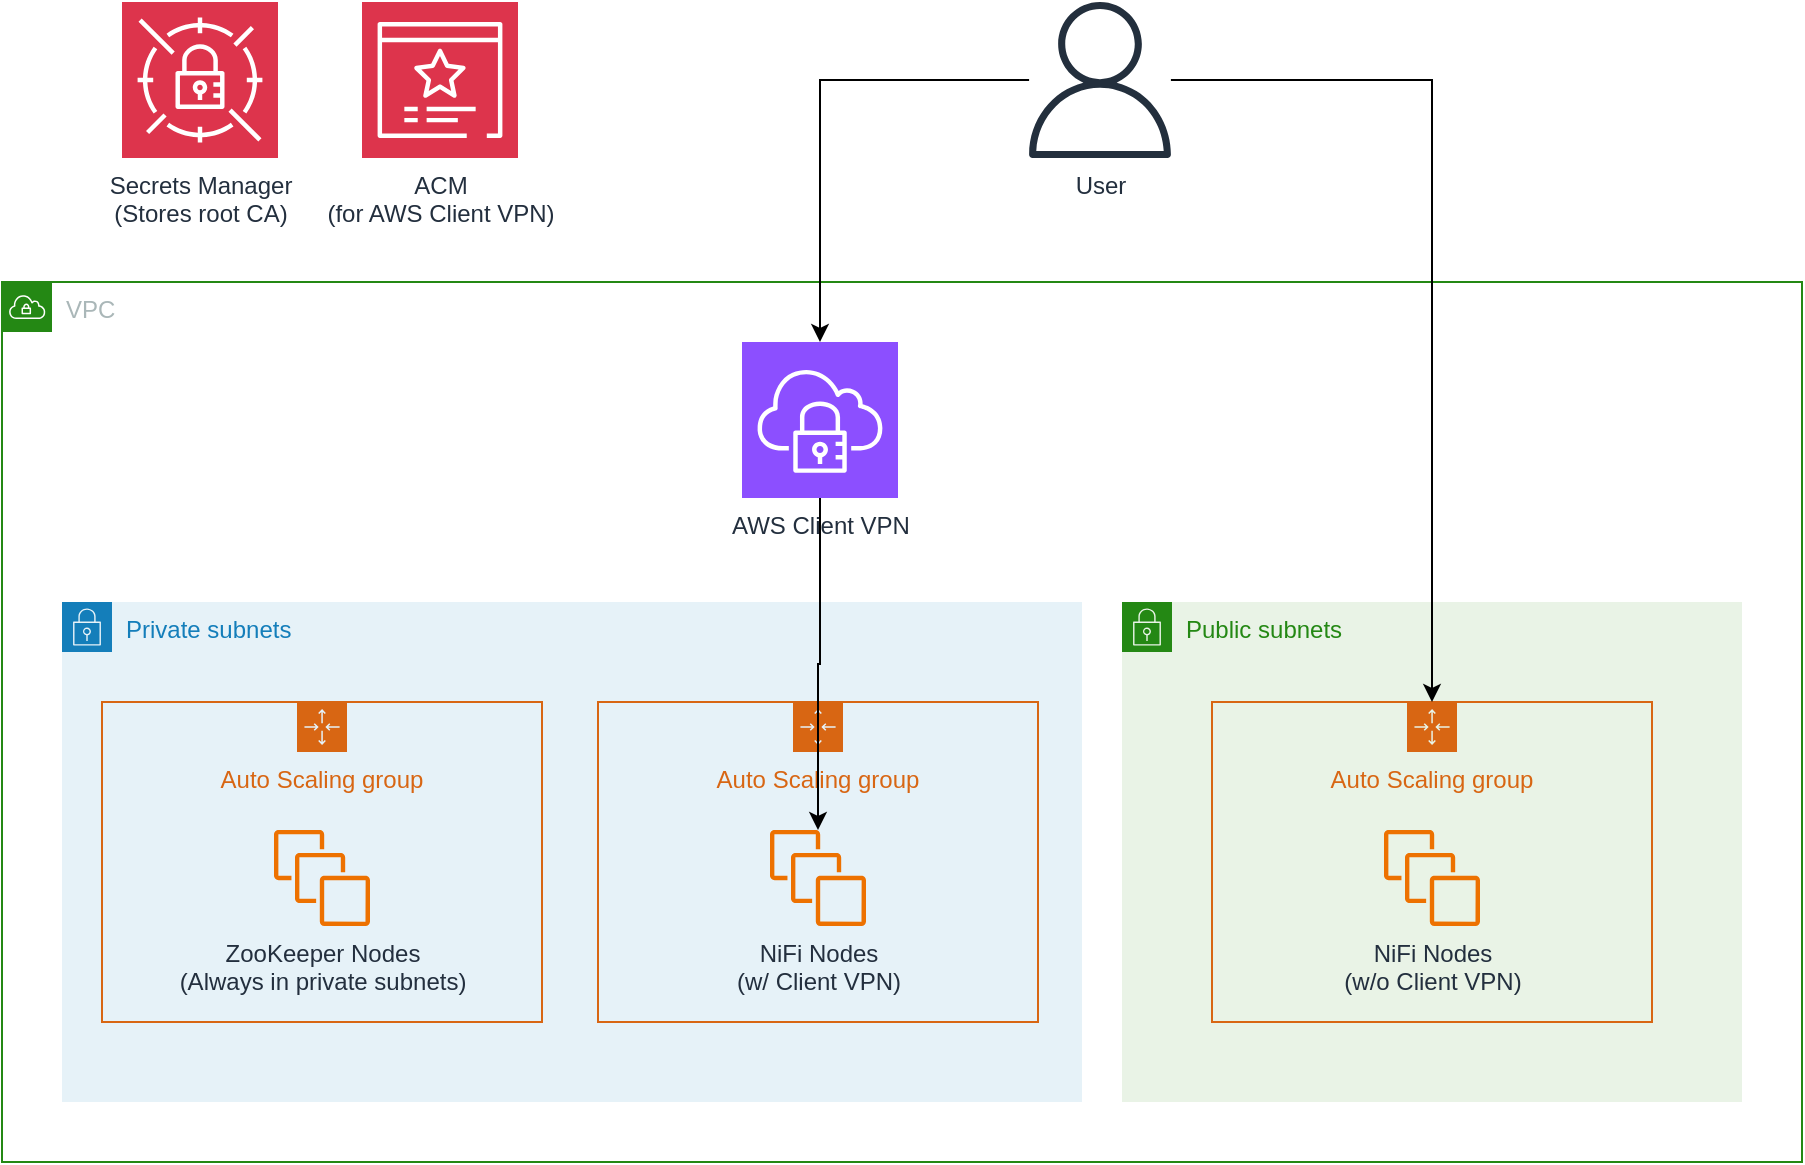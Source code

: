 <mxfile version="21.7.4" type="device">
  <diagram name="Page-1" id="lHnVtgxG0PjFdy5DtGLT">
    <mxGraphModel dx="1285" dy="1747" grid="1" gridSize="10" guides="1" tooltips="1" connect="1" arrows="1" fold="1" page="1" pageScale="1" pageWidth="850" pageHeight="1100" math="0" shadow="0">
      <root>
        <mxCell id="0" />
        <mxCell id="1" parent="0" />
        <mxCell id="ALPkJwnhKGgHHIPEUYuU-1" value="VPC" style="points=[[0,0],[0.25,0],[0.5,0],[0.75,0],[1,0],[1,0.25],[1,0.5],[1,0.75],[1,1],[0.75,1],[0.5,1],[0.25,1],[0,1],[0,0.75],[0,0.5],[0,0.25]];outlineConnect=0;gradientColor=none;html=1;whiteSpace=wrap;fontSize=12;fontStyle=0;container=1;pointerEvents=0;collapsible=0;recursiveResize=0;shape=mxgraph.aws4.group;grIcon=mxgraph.aws4.group_vpc;strokeColor=#248814;fillColor=none;verticalAlign=top;align=left;spacingLeft=30;fontColor=#AAB7B8;dashed=0;" vertex="1" parent="1">
          <mxGeometry x="110" y="-20" width="900" height="440" as="geometry" />
        </mxCell>
        <mxCell id="ALPkJwnhKGgHHIPEUYuU-2" value="Private subnets" style="points=[[0,0],[0.25,0],[0.5,0],[0.75,0],[1,0],[1,0.25],[1,0.5],[1,0.75],[1,1],[0.75,1],[0.5,1],[0.25,1],[0,1],[0,0.75],[0,0.5],[0,0.25]];outlineConnect=0;gradientColor=none;html=1;whiteSpace=wrap;fontSize=12;fontStyle=0;container=1;pointerEvents=0;collapsible=0;recursiveResize=0;shape=mxgraph.aws4.group;grIcon=mxgraph.aws4.group_security_group;grStroke=0;strokeColor=#147EBA;fillColor=#E6F2F8;verticalAlign=top;align=left;spacingLeft=30;fontColor=#147EBA;dashed=0;" vertex="1" parent="ALPkJwnhKGgHHIPEUYuU-1">
          <mxGeometry x="30" y="160" width="510" height="250" as="geometry" />
        </mxCell>
        <mxCell id="ALPkJwnhKGgHHIPEUYuU-7" value="Auto Scaling group" style="points=[[0,0],[0.25,0],[0.5,0],[0.75,0],[1,0],[1,0.25],[1,0.5],[1,0.75],[1,1],[0.75,1],[0.5,1],[0.25,1],[0,1],[0,0.75],[0,0.5],[0,0.25]];outlineConnect=0;gradientColor=none;html=1;whiteSpace=wrap;fontSize=12;fontStyle=0;container=1;pointerEvents=0;collapsible=0;recursiveResize=0;shape=mxgraph.aws4.groupCenter;grIcon=mxgraph.aws4.group_auto_scaling_group;grStroke=1;strokeColor=#D86613;fillColor=none;verticalAlign=top;align=center;fontColor=#D86613;spacingTop=25;" vertex="1" parent="ALPkJwnhKGgHHIPEUYuU-2">
          <mxGeometry x="20" y="50" width="220" height="160" as="geometry" />
        </mxCell>
        <mxCell id="ALPkJwnhKGgHHIPEUYuU-8" value="ZooKeeper Nodes&lt;br&gt;(Always in private subnets)" style="sketch=0;outlineConnect=0;fontColor=#232F3E;gradientColor=none;fillColor=#ED7100;strokeColor=none;dashed=0;verticalLabelPosition=bottom;verticalAlign=top;align=center;html=1;fontSize=12;fontStyle=0;aspect=fixed;pointerEvents=1;shape=mxgraph.aws4.instances;" vertex="1" parent="ALPkJwnhKGgHHIPEUYuU-7">
          <mxGeometry x="86" y="64" width="48" height="48" as="geometry" />
        </mxCell>
        <mxCell id="ALPkJwnhKGgHHIPEUYuU-9" value="Auto Scaling group" style="points=[[0,0],[0.25,0],[0.5,0],[0.75,0],[1,0],[1,0.25],[1,0.5],[1,0.75],[1,1],[0.75,1],[0.5,1],[0.25,1],[0,1],[0,0.75],[0,0.5],[0,0.25]];outlineConnect=0;gradientColor=none;html=1;whiteSpace=wrap;fontSize=12;fontStyle=0;container=1;pointerEvents=0;collapsible=0;recursiveResize=0;shape=mxgraph.aws4.groupCenter;grIcon=mxgraph.aws4.group_auto_scaling_group;grStroke=1;strokeColor=#D86613;fillColor=none;verticalAlign=top;align=center;fontColor=#D86613;spacingTop=25;" vertex="1" parent="ALPkJwnhKGgHHIPEUYuU-2">
          <mxGeometry x="268" y="50" width="220" height="160" as="geometry" />
        </mxCell>
        <mxCell id="ALPkJwnhKGgHHIPEUYuU-10" value="NiFi Nodes&lt;br&gt;(w/ Client VPN)" style="sketch=0;outlineConnect=0;fontColor=#232F3E;gradientColor=none;fillColor=#ED7100;strokeColor=none;dashed=0;verticalLabelPosition=bottom;verticalAlign=top;align=center;html=1;fontSize=12;fontStyle=0;aspect=fixed;pointerEvents=1;shape=mxgraph.aws4.instances;" vertex="1" parent="ALPkJwnhKGgHHIPEUYuU-9">
          <mxGeometry x="86" y="64" width="48" height="48" as="geometry" />
        </mxCell>
        <mxCell id="ALPkJwnhKGgHHIPEUYuU-3" value="Public subnets" style="points=[[0,0],[0.25,0],[0.5,0],[0.75,0],[1,0],[1,0.25],[1,0.5],[1,0.75],[1,1],[0.75,1],[0.5,1],[0.25,1],[0,1],[0,0.75],[0,0.5],[0,0.25]];outlineConnect=0;gradientColor=none;html=1;whiteSpace=wrap;fontSize=12;fontStyle=0;container=1;pointerEvents=0;collapsible=0;recursiveResize=0;shape=mxgraph.aws4.group;grIcon=mxgraph.aws4.group_security_group;grStroke=0;strokeColor=#248814;fillColor=#E9F3E6;verticalAlign=top;align=left;spacingLeft=30;fontColor=#248814;dashed=0;" vertex="1" parent="ALPkJwnhKGgHHIPEUYuU-1">
          <mxGeometry x="560" y="160" width="310" height="250" as="geometry" />
        </mxCell>
        <mxCell id="ALPkJwnhKGgHHIPEUYuU-11" value="Auto Scaling group" style="points=[[0,0],[0.25,0],[0.5,0],[0.75,0],[1,0],[1,0.25],[1,0.5],[1,0.75],[1,1],[0.75,1],[0.5,1],[0.25,1],[0,1],[0,0.75],[0,0.5],[0,0.25]];outlineConnect=0;gradientColor=none;html=1;whiteSpace=wrap;fontSize=12;fontStyle=0;container=1;pointerEvents=0;collapsible=0;recursiveResize=0;shape=mxgraph.aws4.groupCenter;grIcon=mxgraph.aws4.group_auto_scaling_group;grStroke=1;strokeColor=#D86613;fillColor=none;verticalAlign=top;align=center;fontColor=#D86613;spacingTop=25;" vertex="1" parent="ALPkJwnhKGgHHIPEUYuU-3">
          <mxGeometry x="45" y="50" width="220" height="160" as="geometry" />
        </mxCell>
        <mxCell id="ALPkJwnhKGgHHIPEUYuU-12" value="NiFi Nodes&lt;br&gt;(w/o Client VPN)" style="sketch=0;outlineConnect=0;fontColor=#232F3E;gradientColor=none;fillColor=#ED7100;strokeColor=none;dashed=0;verticalLabelPosition=bottom;verticalAlign=top;align=center;html=1;fontSize=12;fontStyle=0;aspect=fixed;pointerEvents=1;shape=mxgraph.aws4.instances;" vertex="1" parent="ALPkJwnhKGgHHIPEUYuU-11">
          <mxGeometry x="86" y="64" width="48" height="48" as="geometry" />
        </mxCell>
        <mxCell id="ALPkJwnhKGgHHIPEUYuU-16" style="edgeStyle=orthogonalEdgeStyle;rounded=0;orthogonalLoop=1;jettySize=auto;html=1;" edge="1" parent="ALPkJwnhKGgHHIPEUYuU-1" source="ALPkJwnhKGgHHIPEUYuU-13" target="ALPkJwnhKGgHHIPEUYuU-10">
          <mxGeometry relative="1" as="geometry" />
        </mxCell>
        <mxCell id="ALPkJwnhKGgHHIPEUYuU-13" value="AWS Client VPN" style="sketch=0;points=[[0,0,0],[0.25,0,0],[0.5,0,0],[0.75,0,0],[1,0,0],[0,1,0],[0.25,1,0],[0.5,1,0],[0.75,1,0],[1,1,0],[0,0.25,0],[0,0.5,0],[0,0.75,0],[1,0.25,0],[1,0.5,0],[1,0.75,0]];outlineConnect=0;fontColor=#232F3E;fillColor=#8C4FFF;strokeColor=#ffffff;dashed=0;verticalLabelPosition=bottom;verticalAlign=top;align=center;html=1;fontSize=12;fontStyle=0;aspect=fixed;shape=mxgraph.aws4.resourceIcon;resIcon=mxgraph.aws4.client_vpn;" vertex="1" parent="ALPkJwnhKGgHHIPEUYuU-1">
          <mxGeometry x="370" y="30" width="78" height="78" as="geometry" />
        </mxCell>
        <mxCell id="ALPkJwnhKGgHHIPEUYuU-4" value="Secrets Manager&lt;br&gt;(Stores root CA)" style="sketch=0;points=[[0,0,0],[0.25,0,0],[0.5,0,0],[0.75,0,0],[1,0,0],[0,1,0],[0.25,1,0],[0.5,1,0],[0.75,1,0],[1,1,0],[0,0.25,0],[0,0.5,0],[0,0.75,0],[1,0.25,0],[1,0.5,0],[1,0.75,0]];outlineConnect=0;fontColor=#232F3E;fillColor=#DD344C;strokeColor=#ffffff;dashed=0;verticalLabelPosition=bottom;verticalAlign=top;align=center;html=1;fontSize=12;fontStyle=0;aspect=fixed;shape=mxgraph.aws4.resourceIcon;resIcon=mxgraph.aws4.secrets_manager;" vertex="1" parent="1">
          <mxGeometry x="170" y="-160" width="78" height="78" as="geometry" />
        </mxCell>
        <mxCell id="ALPkJwnhKGgHHIPEUYuU-5" value="ACM&lt;br&gt;(for AWS Client VPN)" style="sketch=0;points=[[0,0,0],[0.25,0,0],[0.5,0,0],[0.75,0,0],[1,0,0],[0,1,0],[0.25,1,0],[0.5,1,0],[0.75,1,0],[1,1,0],[0,0.25,0],[0,0.5,0],[0,0.75,0],[1,0.25,0],[1,0.5,0],[1,0.75,0]];outlineConnect=0;fontColor=#232F3E;fillColor=#DD344C;strokeColor=#ffffff;dashed=0;verticalLabelPosition=bottom;verticalAlign=top;align=center;html=1;fontSize=12;fontStyle=0;aspect=fixed;shape=mxgraph.aws4.resourceIcon;resIcon=mxgraph.aws4.certificate_manager_3;" vertex="1" parent="1">
          <mxGeometry x="290" y="-160" width="78" height="78" as="geometry" />
        </mxCell>
        <mxCell id="ALPkJwnhKGgHHIPEUYuU-15" style="edgeStyle=orthogonalEdgeStyle;rounded=0;orthogonalLoop=1;jettySize=auto;html=1;entryX=0.5;entryY=0;entryDx=0;entryDy=0;entryPerimeter=0;" edge="1" parent="1" source="ALPkJwnhKGgHHIPEUYuU-14" target="ALPkJwnhKGgHHIPEUYuU-13">
          <mxGeometry relative="1" as="geometry" />
        </mxCell>
        <mxCell id="ALPkJwnhKGgHHIPEUYuU-17" style="edgeStyle=orthogonalEdgeStyle;rounded=0;orthogonalLoop=1;jettySize=auto;html=1;" edge="1" parent="1" source="ALPkJwnhKGgHHIPEUYuU-14" target="ALPkJwnhKGgHHIPEUYuU-11">
          <mxGeometry relative="1" as="geometry" />
        </mxCell>
        <mxCell id="ALPkJwnhKGgHHIPEUYuU-14" value="User" style="sketch=0;outlineConnect=0;fontColor=#232F3E;gradientColor=none;fillColor=#232F3D;strokeColor=none;dashed=0;verticalLabelPosition=bottom;verticalAlign=top;align=center;html=1;fontSize=12;fontStyle=0;aspect=fixed;pointerEvents=1;shape=mxgraph.aws4.user;" vertex="1" parent="1">
          <mxGeometry x="620" y="-160" width="78" height="78" as="geometry" />
        </mxCell>
      </root>
    </mxGraphModel>
  </diagram>
</mxfile>
